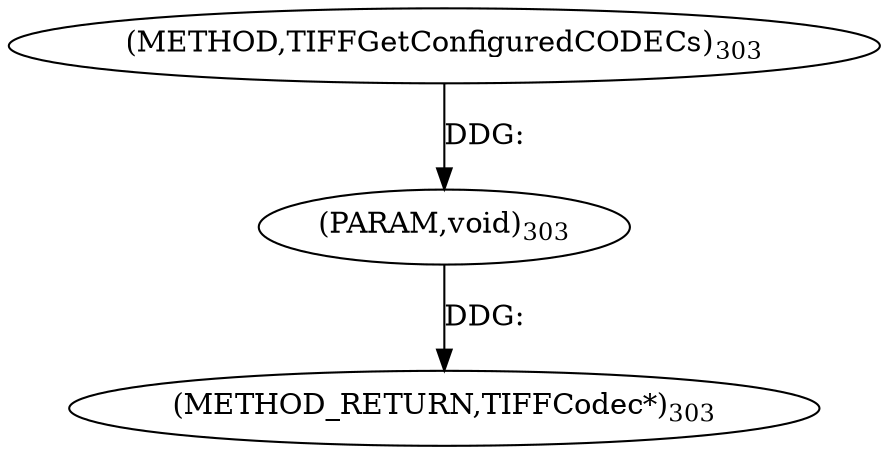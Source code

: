 digraph "TIFFGetConfiguredCODECs" {  
"8366" [label = <(METHOD,TIFFGetConfiguredCODECs)<SUB>303</SUB>> ]
"8368" [label = <(METHOD_RETURN,TIFFCodec*)<SUB>303</SUB>> ]
"8367" [label = <(PARAM,void)<SUB>303</SUB>> ]
  "8367" -> "8368"  [ label = "DDG: "] 
  "8366" -> "8367"  [ label = "DDG: "] 
}
